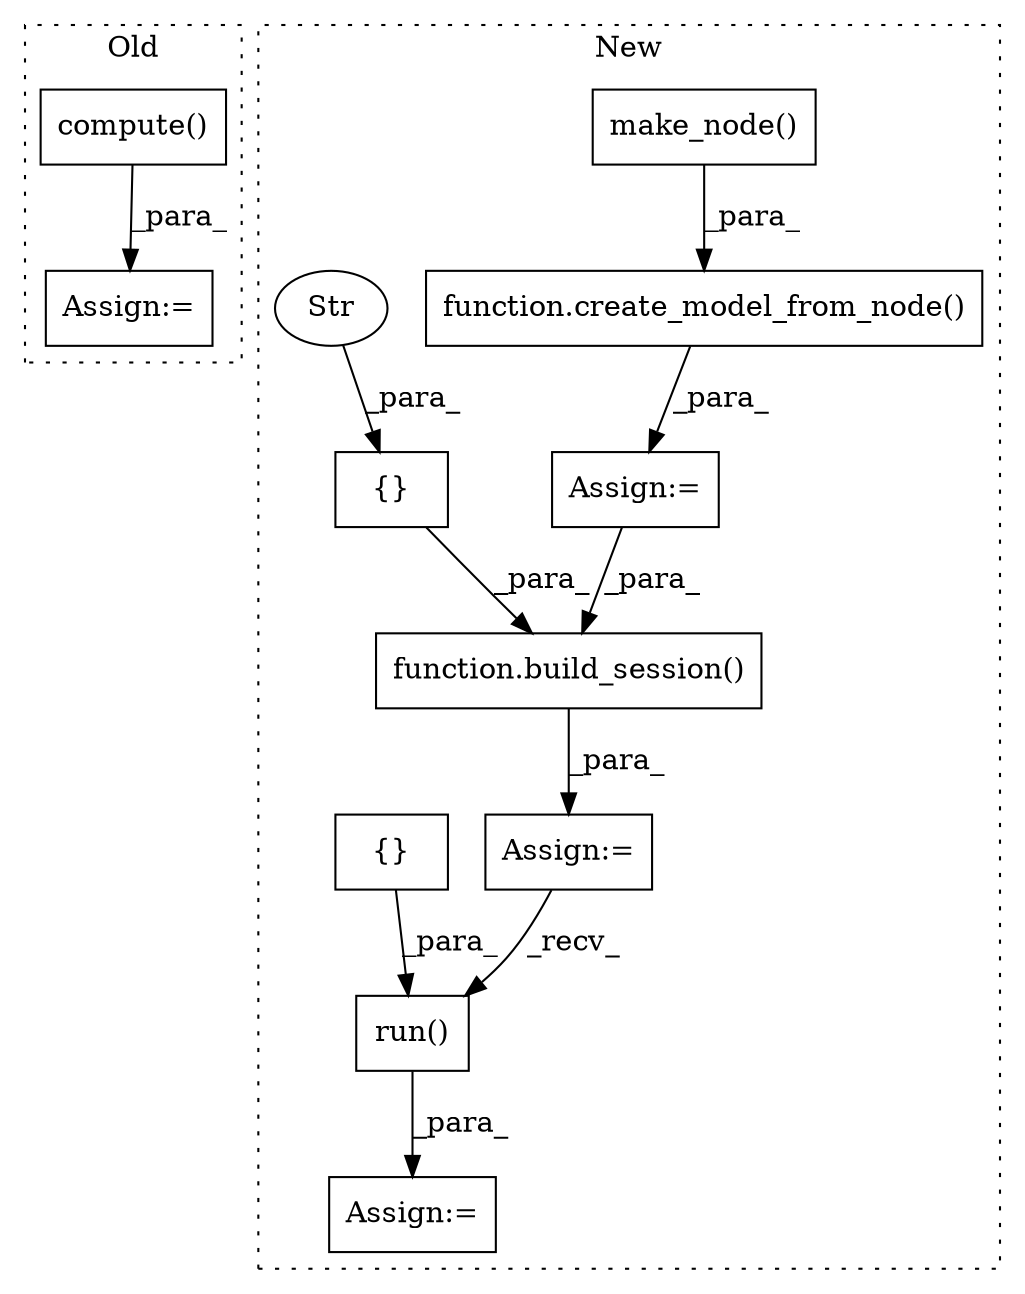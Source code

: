 digraph G {
subgraph cluster0 {
1 [label="compute()" a="75" s="4882,4905" l="14,1" shape="box"];
11 [label="Assign:=" a="68" s="4879" l="3" shape="box"];
label = "Old";
style="dotted";
}
subgraph cluster1 {
2 [label="run()" a="75" s="12091,12129" l="12,1" shape="box"];
3 [label="make_node()" a="75" s="11124,11148" l="17,138" shape="box"];
4 [label="{}" a="59" s="11394,11417" l="1,0" shape="box"];
5 [label="Str" a="66" s="11395" l="22" shape="ellipse"];
6 [label="{}" a="95" s="12109,12128" l="1,1" shape="box"];
7 [label="Assign:=" a="68" s="11300" l="3" shape="box"];
8 [label="Assign:=" a="68" s="11370" l="3" shape="box"];
9 [label="function.build_session()" a="75" s="11373,11418" l="14,1" shape="box"];
10 [label="function.create_model_from_node()" a="75" s="11303,11353" l="23,1" shape="box"];
12 [label="Assign:=" a="68" s="12088" l="3" shape="box"];
label = "New";
style="dotted";
}
1 -> 11 [label="_para_"];
2 -> 12 [label="_para_"];
3 -> 10 [label="_para_"];
4 -> 9 [label="_para_"];
5 -> 4 [label="_para_"];
6 -> 2 [label="_para_"];
7 -> 9 [label="_para_"];
8 -> 2 [label="_recv_"];
9 -> 8 [label="_para_"];
10 -> 7 [label="_para_"];
}